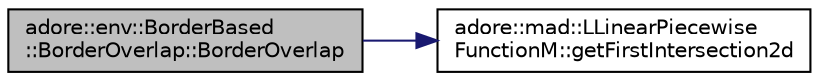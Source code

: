 digraph "adore::env::BorderBased::BorderOverlap::BorderOverlap"
{
 // LATEX_PDF_SIZE
  edge [fontname="Helvetica",fontsize="10",labelfontname="Helvetica",labelfontsize="10"];
  node [fontname="Helvetica",fontsize="10",shape=record];
  rankdir="LR";
  Node1 [label="adore::env::BorderBased\l::BorderOverlap::BorderOverlap",height=0.2,width=0.4,color="black", fillcolor="grey75", style="filled", fontcolor="black",tooltip="Construct a new Border Overlap object."];
  Node1 -> Node2 [color="midnightblue",fontsize="10",style="solid",fontname="Helvetica"];
  Node2 [label="adore::mad::LLinearPiecewise\lFunctionM::getFirstIntersection2d",height=0.2,width=0.4,color="black", fillcolor="white", style="filled",URL="$classadore_1_1mad_1_1LLinearPiecewiseFunctionM.html#a1c0cd46d16c7db8430ef7be2163e107f",tooltip=" "];
}
